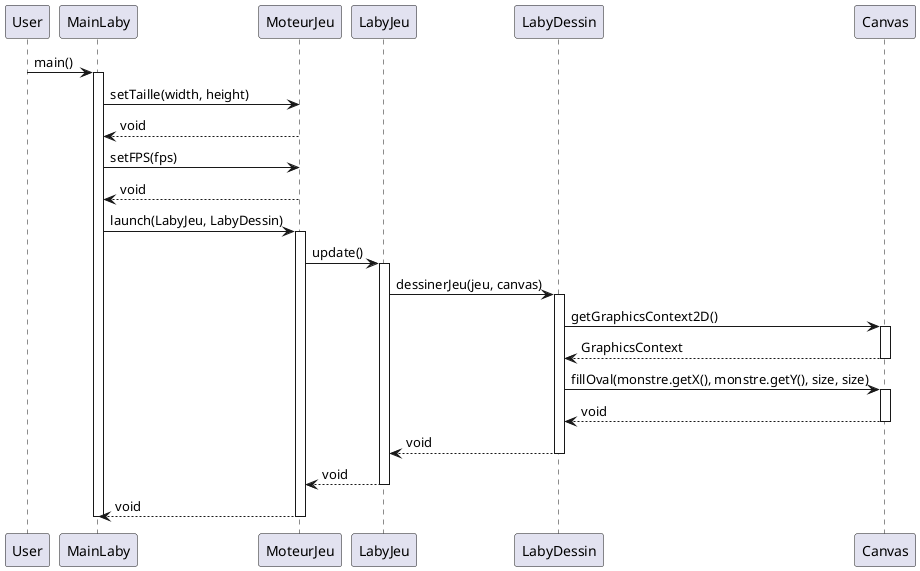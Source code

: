 @startuml
User -> MainLaby: main()
activate MainLaby
MainLaby -> MoteurJeu: setTaille(width, height)
MoteurJeu --> MainLaby: void
MainLaby -> MoteurJeu: setFPS(fps)
MoteurJeu --> MainLaby: void
MainLaby -> MoteurJeu: launch(LabyJeu, LabyDessin)
activate MoteurJeu
    MoteurJeu -> LabyJeu: update()
activate LabyJeu
LabyJeu -> LabyDessin: dessinerJeu(jeu, canvas)
activate LabyDessin
LabyDessin -> Canvas: getGraphicsContext2D()
activate Canvas
Canvas --> LabyDessin: GraphicsContext
deactivate Canvas
LabyDessin -> Canvas: fillOval(monstre.getX(), monstre.getY(), size, size)
activate Canvas
Canvas --> LabyDessin: void
deactivate Canvas
LabyDessin--> LabyJeu: void
deactivate LabyDessin
LabyJeu --> MoteurJeu: void
deactivate LabyJeu
MoteurJeu --> MainLaby : void
deactivate MoteurJeu
deactivate MainLaby
@enduml
